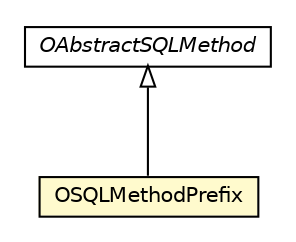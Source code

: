 #!/usr/local/bin/dot
#
# Class diagram 
# Generated by UMLGraph version R5_6-24-gf6e263 (http://www.umlgraph.org/)
#

digraph G {
	edge [fontname="Helvetica",fontsize=10,labelfontname="Helvetica",labelfontsize=10];
	node [fontname="Helvetica",fontsize=10,shape=plaintext];
	nodesep=0.25;
	ranksep=0.5;
	// com.orientechnologies.orient.core.sql.method.misc.OAbstractSQLMethod
	c6340991 [label=<<table title="com.orientechnologies.orient.core.sql.method.misc.OAbstractSQLMethod" border="0" cellborder="1" cellspacing="0" cellpadding="2" port="p" href="./OAbstractSQLMethod.html">
		<tr><td><table border="0" cellspacing="0" cellpadding="1">
<tr><td align="center" balign="center"><font face="Helvetica-Oblique"> OAbstractSQLMethod </font></td></tr>
		</table></td></tr>
		</table>>, URL="./OAbstractSQLMethod.html", fontname="Helvetica", fontcolor="black", fontsize=10.0];
	// com.orientechnologies.orient.core.sql.method.misc.OSQLMethodPrefix
	c6341003 [label=<<table title="com.orientechnologies.orient.core.sql.method.misc.OSQLMethodPrefix" border="0" cellborder="1" cellspacing="0" cellpadding="2" port="p" bgcolor="lemonChiffon" href="./OSQLMethodPrefix.html">
		<tr><td><table border="0" cellspacing="0" cellpadding="1">
<tr><td align="center" balign="center"> OSQLMethodPrefix </td></tr>
		</table></td></tr>
		</table>>, URL="./OSQLMethodPrefix.html", fontname="Helvetica", fontcolor="black", fontsize=10.0];
	//com.orientechnologies.orient.core.sql.method.misc.OSQLMethodPrefix extends com.orientechnologies.orient.core.sql.method.misc.OAbstractSQLMethod
	c6340991:p -> c6341003:p [dir=back,arrowtail=empty];
}


